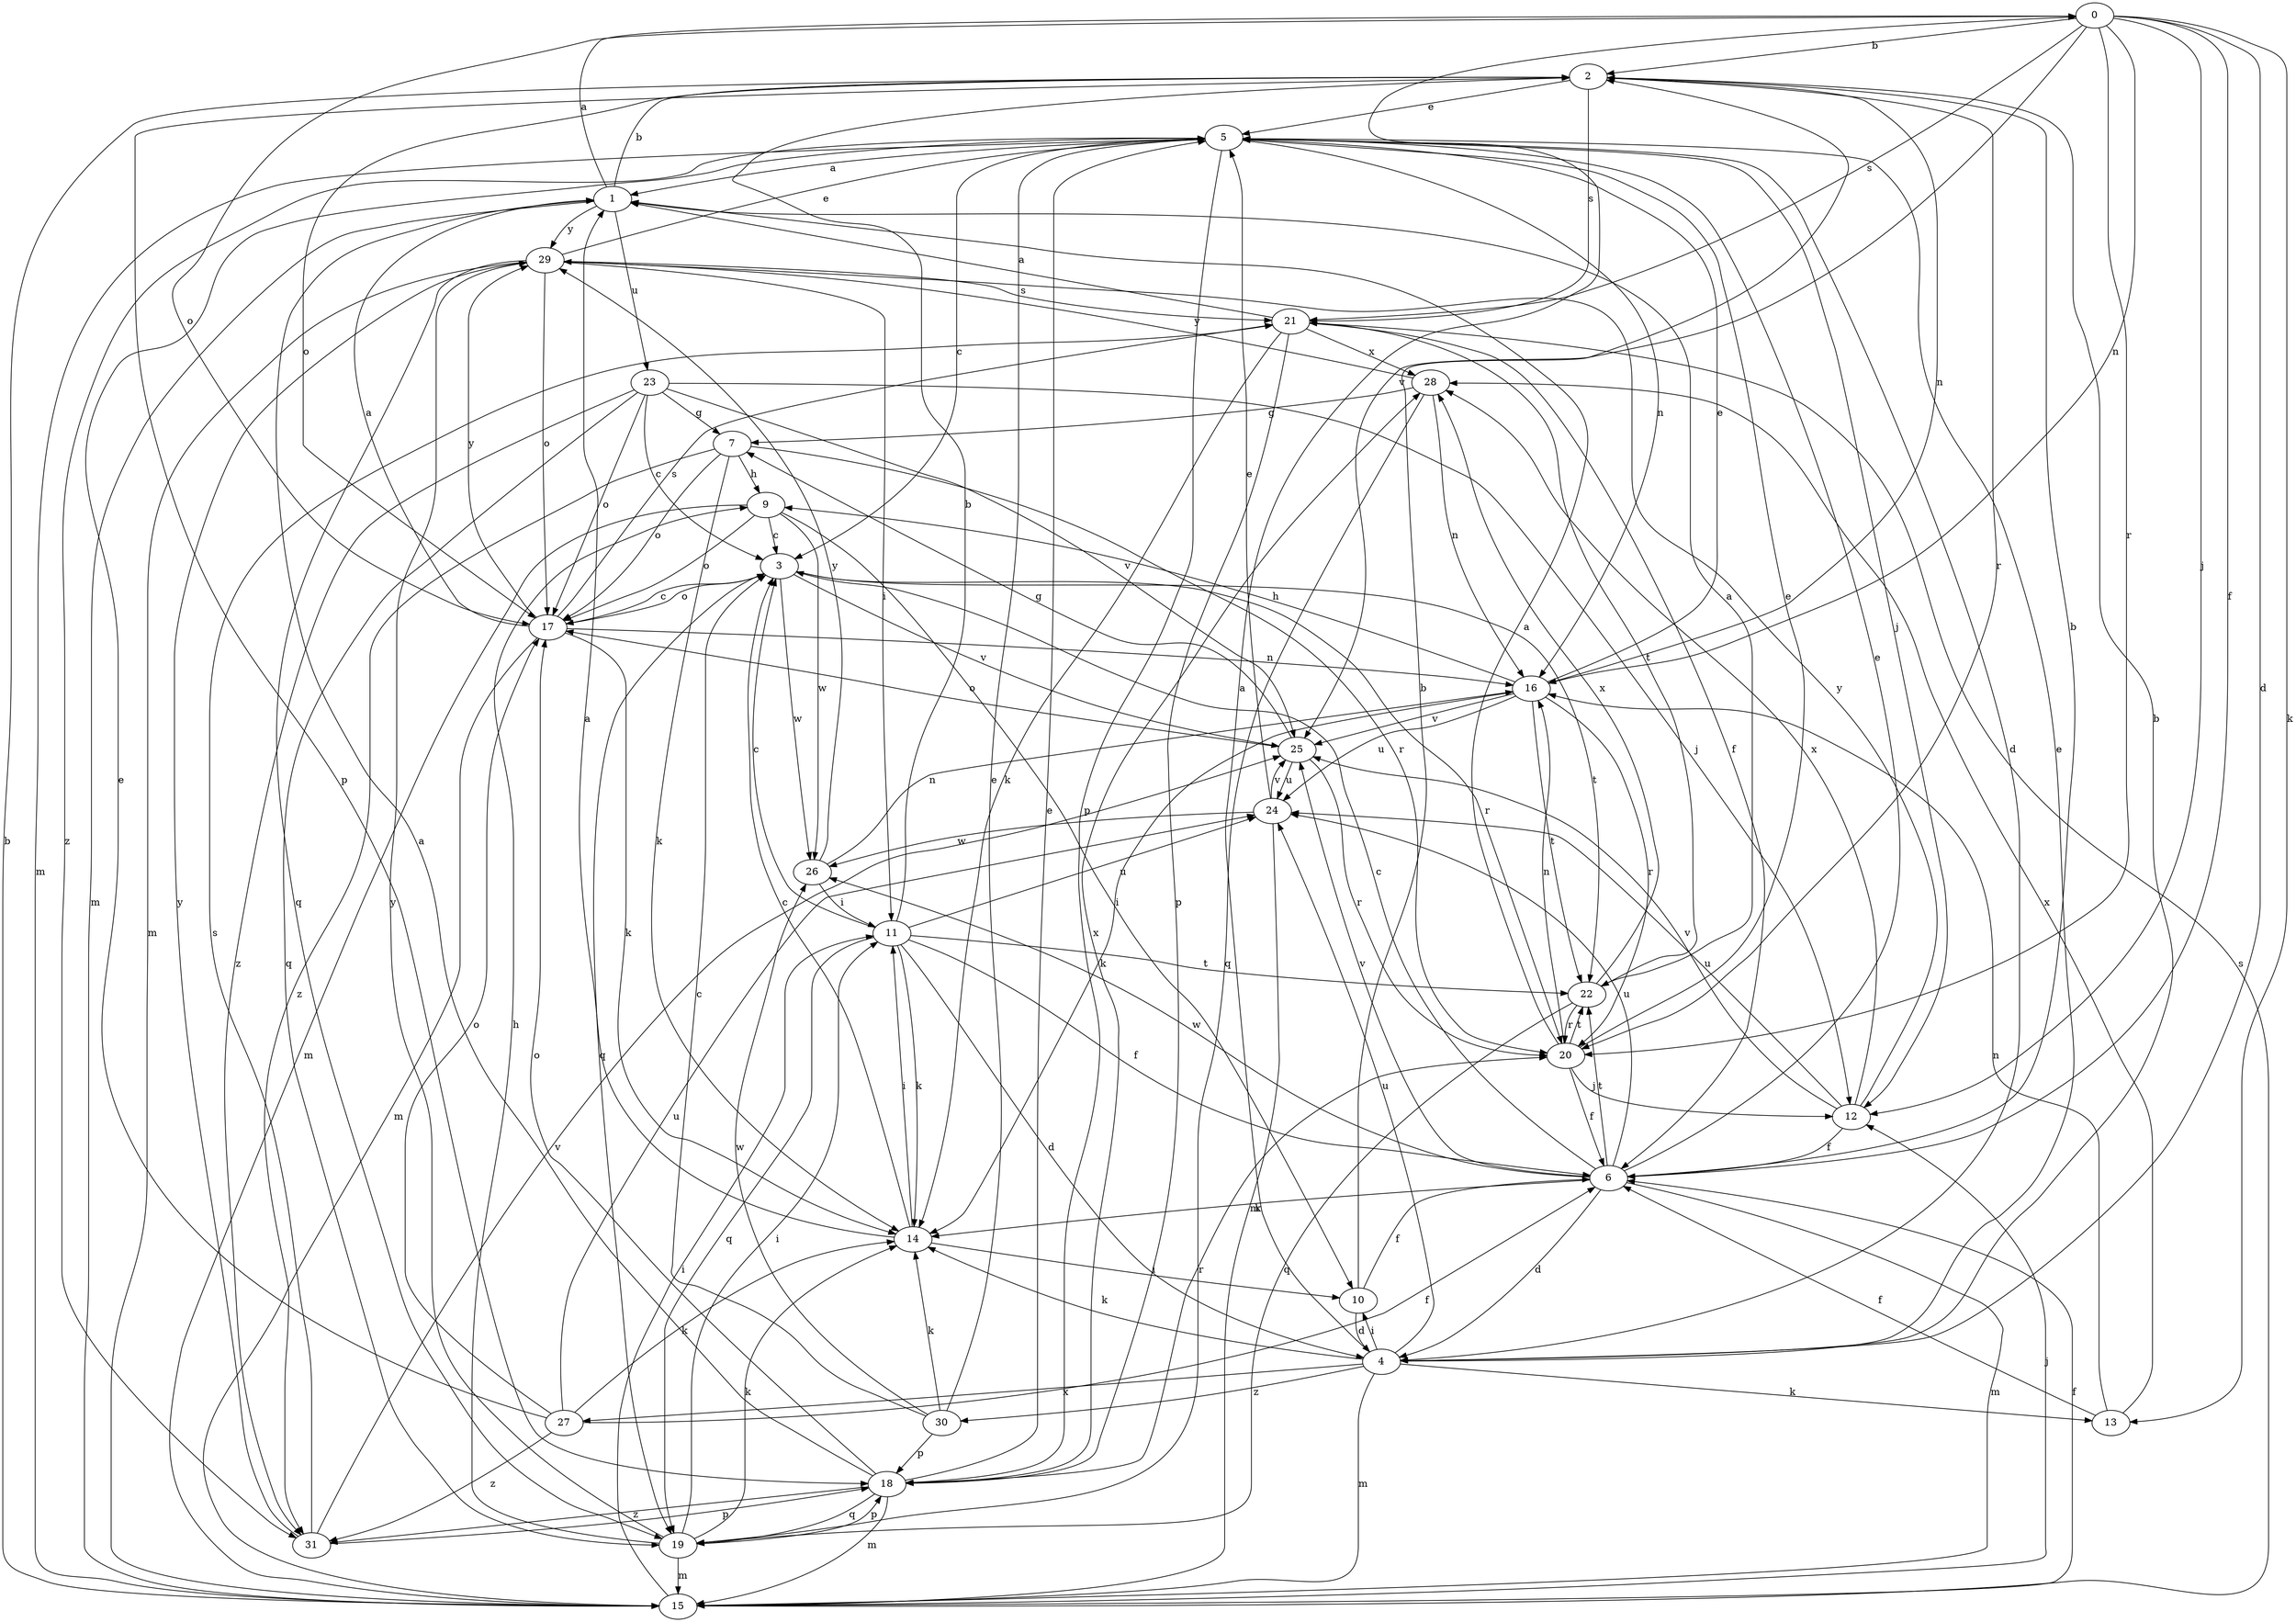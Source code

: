 strict digraph  {
0;
1;
2;
3;
4;
5;
6;
7;
9;
10;
11;
12;
13;
14;
15;
16;
17;
18;
19;
20;
21;
22;
23;
24;
25;
26;
27;
28;
29;
30;
31;
0 -> 2  [label=b];
0 -> 4  [label=d];
0 -> 6  [label=f];
0 -> 12  [label=j];
0 -> 13  [label=k];
0 -> 16  [label=n];
0 -> 17  [label=o];
0 -> 20  [label=r];
0 -> 21  [label=s];
0 -> 25  [label=v];
1 -> 0  [label=a];
1 -> 2  [label=b];
1 -> 15  [label=m];
1 -> 23  [label=u];
1 -> 29  [label=y];
2 -> 5  [label=e];
2 -> 16  [label=n];
2 -> 17  [label=o];
2 -> 18  [label=p];
2 -> 20  [label=r];
2 -> 21  [label=s];
3 -> 17  [label=o];
3 -> 19  [label=q];
3 -> 20  [label=r];
3 -> 22  [label=t];
3 -> 25  [label=v];
3 -> 26  [label=w];
4 -> 0  [label=a];
4 -> 2  [label=b];
4 -> 5  [label=e];
4 -> 10  [label=i];
4 -> 13  [label=k];
4 -> 14  [label=k];
4 -> 15  [label=m];
4 -> 24  [label=u];
4 -> 27  [label=x];
4 -> 30  [label=z];
5 -> 1  [label=a];
5 -> 3  [label=c];
5 -> 4  [label=d];
5 -> 12  [label=j];
5 -> 15  [label=m];
5 -> 16  [label=n];
5 -> 18  [label=p];
5 -> 31  [label=z];
6 -> 2  [label=b];
6 -> 3  [label=c];
6 -> 4  [label=d];
6 -> 5  [label=e];
6 -> 14  [label=k];
6 -> 15  [label=m];
6 -> 22  [label=t];
6 -> 24  [label=u];
6 -> 25  [label=v];
6 -> 26  [label=w];
7 -> 9  [label=h];
7 -> 14  [label=k];
7 -> 17  [label=o];
7 -> 20  [label=r];
7 -> 31  [label=z];
9 -> 3  [label=c];
9 -> 10  [label=i];
9 -> 15  [label=m];
9 -> 17  [label=o];
9 -> 26  [label=w];
10 -> 2  [label=b];
10 -> 4  [label=d];
10 -> 6  [label=f];
11 -> 2  [label=b];
11 -> 3  [label=c];
11 -> 4  [label=d];
11 -> 6  [label=f];
11 -> 14  [label=k];
11 -> 19  [label=q];
11 -> 22  [label=t];
11 -> 24  [label=u];
12 -> 6  [label=f];
12 -> 24  [label=u];
12 -> 25  [label=v];
12 -> 28  [label=x];
12 -> 29  [label=y];
13 -> 6  [label=f];
13 -> 16  [label=n];
13 -> 28  [label=x];
14 -> 1  [label=a];
14 -> 3  [label=c];
14 -> 10  [label=i];
14 -> 11  [label=i];
15 -> 2  [label=b];
15 -> 6  [label=f];
15 -> 11  [label=i];
15 -> 12  [label=j];
15 -> 21  [label=s];
16 -> 5  [label=e];
16 -> 9  [label=h];
16 -> 14  [label=k];
16 -> 20  [label=r];
16 -> 22  [label=t];
16 -> 24  [label=u];
16 -> 25  [label=v];
17 -> 1  [label=a];
17 -> 3  [label=c];
17 -> 14  [label=k];
17 -> 15  [label=m];
17 -> 16  [label=n];
17 -> 21  [label=s];
17 -> 29  [label=y];
18 -> 1  [label=a];
18 -> 5  [label=e];
18 -> 15  [label=m];
18 -> 17  [label=o];
18 -> 19  [label=q];
18 -> 20  [label=r];
18 -> 28  [label=x];
18 -> 31  [label=z];
19 -> 9  [label=h];
19 -> 11  [label=i];
19 -> 14  [label=k];
19 -> 15  [label=m];
19 -> 18  [label=p];
19 -> 29  [label=y];
20 -> 1  [label=a];
20 -> 5  [label=e];
20 -> 6  [label=f];
20 -> 12  [label=j];
20 -> 16  [label=n];
20 -> 22  [label=t];
21 -> 1  [label=a];
21 -> 6  [label=f];
21 -> 14  [label=k];
21 -> 18  [label=p];
21 -> 22  [label=t];
21 -> 28  [label=x];
22 -> 1  [label=a];
22 -> 19  [label=q];
22 -> 20  [label=r];
22 -> 28  [label=x];
23 -> 3  [label=c];
23 -> 7  [label=g];
23 -> 12  [label=j];
23 -> 17  [label=o];
23 -> 19  [label=q];
23 -> 25  [label=v];
23 -> 31  [label=z];
24 -> 5  [label=e];
24 -> 15  [label=m];
24 -> 25  [label=v];
24 -> 26  [label=w];
25 -> 7  [label=g];
25 -> 17  [label=o];
25 -> 20  [label=r];
25 -> 24  [label=u];
26 -> 11  [label=i];
26 -> 16  [label=n];
26 -> 29  [label=y];
27 -> 5  [label=e];
27 -> 6  [label=f];
27 -> 14  [label=k];
27 -> 17  [label=o];
27 -> 24  [label=u];
27 -> 31  [label=z];
28 -> 7  [label=g];
28 -> 16  [label=n];
28 -> 19  [label=q];
28 -> 29  [label=y];
29 -> 5  [label=e];
29 -> 11  [label=i];
29 -> 15  [label=m];
29 -> 17  [label=o];
29 -> 19  [label=q];
29 -> 21  [label=s];
30 -> 3  [label=c];
30 -> 5  [label=e];
30 -> 14  [label=k];
30 -> 18  [label=p];
30 -> 26  [label=w];
31 -> 18  [label=p];
31 -> 21  [label=s];
31 -> 25  [label=v];
31 -> 29  [label=y];
}
